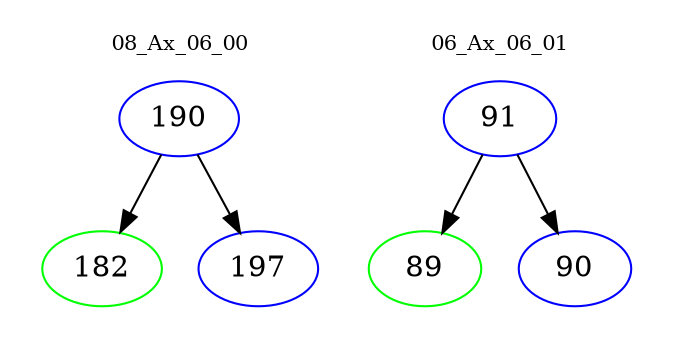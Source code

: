 digraph{
subgraph cluster_0 {
color = white
label = "08_Ax_06_00";
fontsize=10;
T0_190 [label="190", color="blue"]
T0_190 -> T0_182 [color="black"]
T0_182 [label="182", color="green"]
T0_190 -> T0_197 [color="black"]
T0_197 [label="197", color="blue"]
}
subgraph cluster_1 {
color = white
label = "06_Ax_06_01";
fontsize=10;
T1_91 [label="91", color="blue"]
T1_91 -> T1_89 [color="black"]
T1_89 [label="89", color="green"]
T1_91 -> T1_90 [color="black"]
T1_90 [label="90", color="blue"]
}
}
